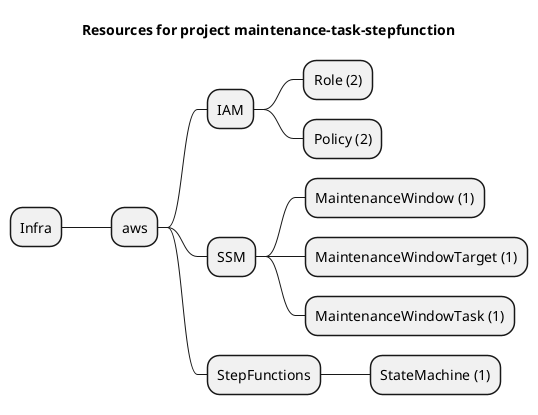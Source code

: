 @startmindmap
title Resources for project maintenance-task-stepfunction
skinparam monochrome true
+ Infra
++ aws
+++ IAM
++++ Role (2)
++++ Policy (2)
+++ SSM
++++ MaintenanceWindow (1)
++++ MaintenanceWindowTarget (1)
++++ MaintenanceWindowTask (1)
+++ StepFunctions
++++ StateMachine (1)
@endmindmap